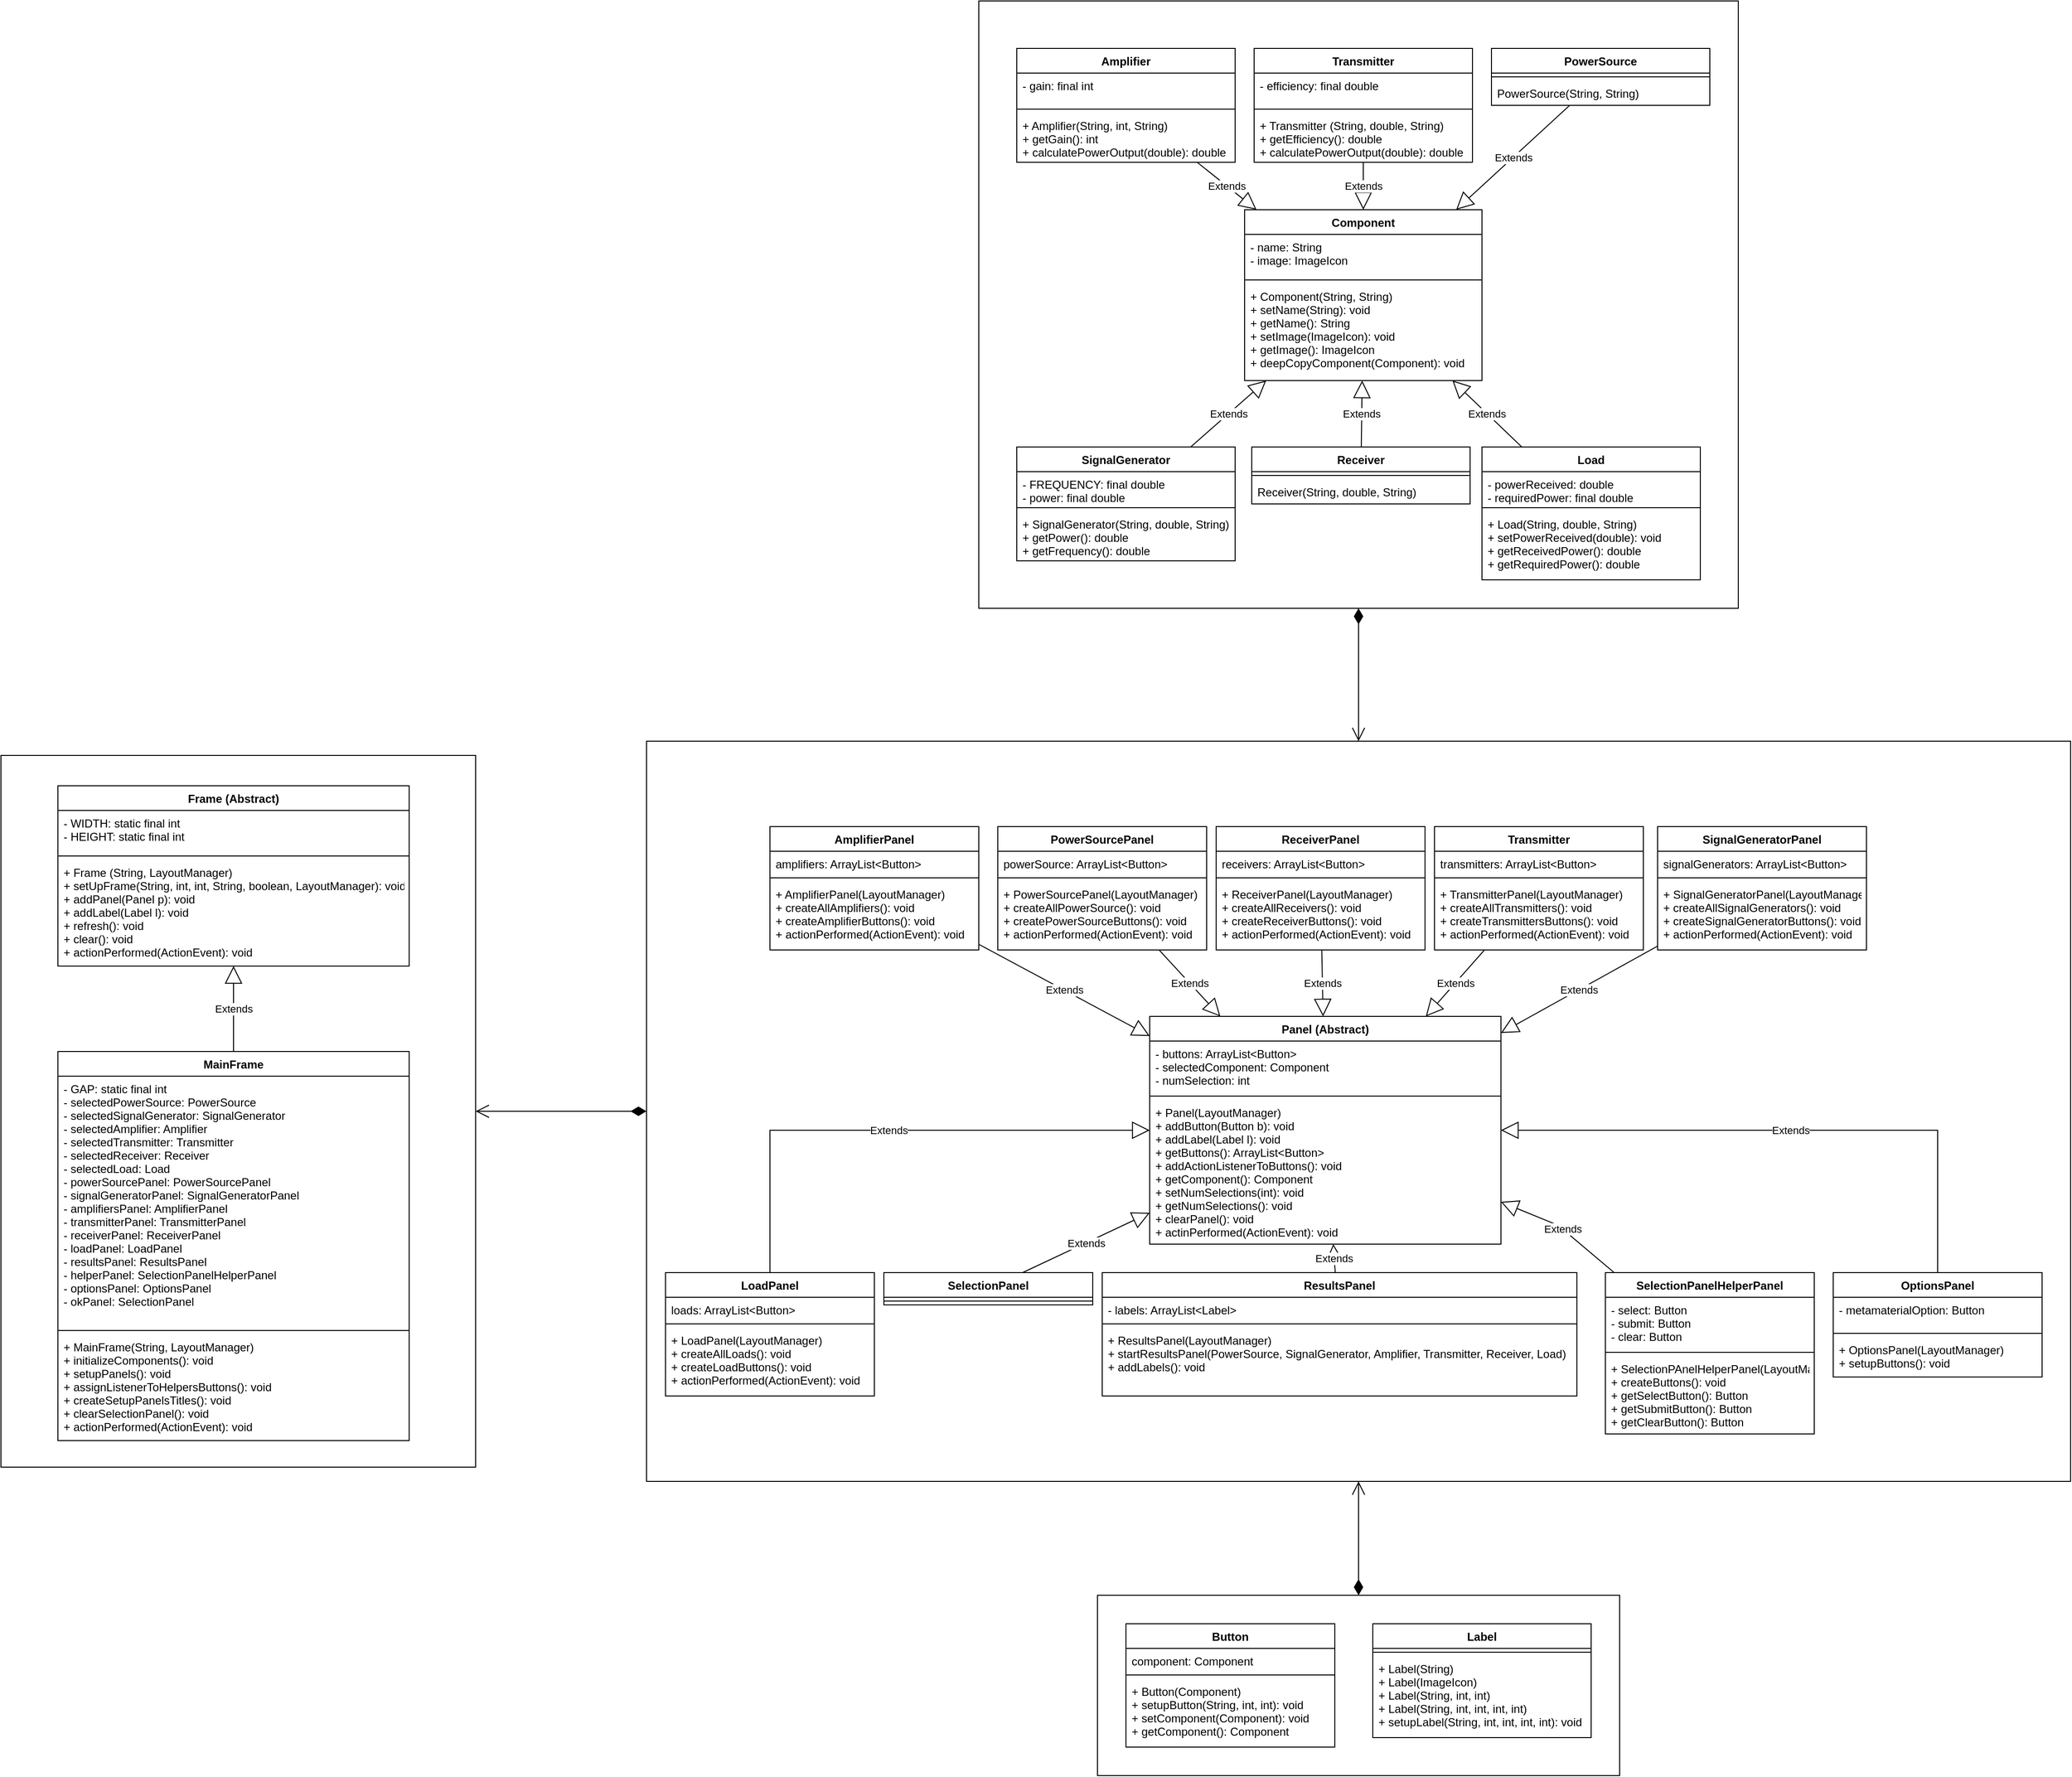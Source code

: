 <mxfile version="17.2.4" type="device"><diagram id="XABwZ1QaDxZwqBiKwSoD" name="Page-1"><mxGraphModel dx="1994" dy="2700" grid="1" gridSize="10" guides="1" tooltips="1" connect="1" arrows="1" fold="1" page="1" pageScale="1" pageWidth="850" pageHeight="1100" math="0" shadow="0"><root><mxCell id="0"/><mxCell id="1" parent="0"/><mxCell id="3j1WrIFD_WDv3f-rr2ol-21" value="" style="rounded=0;whiteSpace=wrap;html=1;" vertex="1" parent="1"><mxGeometry x="1660" y="600" width="1500" height="780" as="geometry"/></mxCell><mxCell id="3j1WrIFD_WDv3f-rr2ol-22" value="Panel (Abstract)" style="swimlane;fontStyle=1;align=center;verticalAlign=top;childLayout=stackLayout;horizontal=1;startSize=26;horizontalStack=0;resizeParent=1;resizeParentMax=0;resizeLast=0;collapsible=1;marginBottom=0;" vertex="1" parent="1"><mxGeometry x="2190" y="890" width="370" height="240" as="geometry"/></mxCell><mxCell id="3j1WrIFD_WDv3f-rr2ol-23" value="- buttons: ArrayList&lt;Button&gt;&#10;- selectedComponent: Component&#10;- numSelection: int" style="text;strokeColor=none;fillColor=none;align=left;verticalAlign=top;spacingLeft=4;spacingRight=4;overflow=hidden;rotatable=0;points=[[0,0.5],[1,0.5]];portConstraint=eastwest;" vertex="1" parent="3j1WrIFD_WDv3f-rr2ol-22"><mxGeometry y="26" width="370" height="54" as="geometry"/></mxCell><mxCell id="3j1WrIFD_WDv3f-rr2ol-24" value="" style="line;strokeWidth=1;fillColor=none;align=left;verticalAlign=middle;spacingTop=-1;spacingLeft=3;spacingRight=3;rotatable=0;labelPosition=right;points=[];portConstraint=eastwest;" vertex="1" parent="3j1WrIFD_WDv3f-rr2ol-22"><mxGeometry y="80" width="370" height="8" as="geometry"/></mxCell><mxCell id="3j1WrIFD_WDv3f-rr2ol-25" value="+ Panel(LayoutManager)&#10;+ addButton(Button b): void&#10;+ addLabel(Label l): void&#10;+ getButtons(): ArrayList&lt;Button&gt;&#10;+ addActionListenerToButtons(): void&#10;+ getComponent(): Component&#10;+ setNumSelections(int): void&#10;+ getNumSelections(): void&#10;+ clearPanel(): void&#10;+ actinPerformed(ActionEvent): void" style="text;strokeColor=none;fillColor=none;align=left;verticalAlign=top;spacingLeft=4;spacingRight=4;overflow=hidden;rotatable=0;points=[[0,0.5],[1,0.5]];portConstraint=eastwest;" vertex="1" parent="3j1WrIFD_WDv3f-rr2ol-22"><mxGeometry y="88" width="370" height="152" as="geometry"/></mxCell><mxCell id="3j1WrIFD_WDv3f-rr2ol-26" value="AmplifierPanel" style="swimlane;fontStyle=1;align=center;verticalAlign=top;childLayout=stackLayout;horizontal=1;startSize=26;horizontalStack=0;resizeParent=1;resizeParentMax=0;resizeLast=0;collapsible=1;marginBottom=0;" vertex="1" parent="1"><mxGeometry x="1790" y="690" width="220" height="130" as="geometry"/></mxCell><mxCell id="3j1WrIFD_WDv3f-rr2ol-27" value="amplifiers: ArrayList&lt;Button&gt;" style="text;strokeColor=none;fillColor=none;align=left;verticalAlign=top;spacingLeft=4;spacingRight=4;overflow=hidden;rotatable=0;points=[[0,0.5],[1,0.5]];portConstraint=eastwest;" vertex="1" parent="3j1WrIFD_WDv3f-rr2ol-26"><mxGeometry y="26" width="220" height="24" as="geometry"/></mxCell><mxCell id="3j1WrIFD_WDv3f-rr2ol-28" value="" style="line;strokeWidth=1;fillColor=none;align=left;verticalAlign=middle;spacingTop=-1;spacingLeft=3;spacingRight=3;rotatable=0;labelPosition=right;points=[];portConstraint=eastwest;" vertex="1" parent="3j1WrIFD_WDv3f-rr2ol-26"><mxGeometry y="50" width="220" height="8" as="geometry"/></mxCell><mxCell id="3j1WrIFD_WDv3f-rr2ol-29" value="+ AmplifierPanel(LayoutManager)&#10;+ createAllAmplifiers(): void&#10;+ createAmplifierButtons(): void&#10;+ actionPerformed(ActionEvent): void" style="text;strokeColor=none;fillColor=none;align=left;verticalAlign=top;spacingLeft=4;spacingRight=4;overflow=hidden;rotatable=0;points=[[0,0.5],[1,0.5]];portConstraint=eastwest;" vertex="1" parent="3j1WrIFD_WDv3f-rr2ol-26"><mxGeometry y="58" width="220" height="72" as="geometry"/></mxCell><mxCell id="3j1WrIFD_WDv3f-rr2ol-30" value="PowerSourcePanel" style="swimlane;fontStyle=1;align=center;verticalAlign=top;childLayout=stackLayout;horizontal=1;startSize=26;horizontalStack=0;resizeParent=1;resizeParentMax=0;resizeLast=0;collapsible=1;marginBottom=0;" vertex="1" parent="1"><mxGeometry x="2030" y="690" width="220" height="130" as="geometry"/></mxCell><mxCell id="3j1WrIFD_WDv3f-rr2ol-31" value="powerSource: ArrayList&lt;Button&gt;" style="text;strokeColor=none;fillColor=none;align=left;verticalAlign=top;spacingLeft=4;spacingRight=4;overflow=hidden;rotatable=0;points=[[0,0.5],[1,0.5]];portConstraint=eastwest;" vertex="1" parent="3j1WrIFD_WDv3f-rr2ol-30"><mxGeometry y="26" width="220" height="24" as="geometry"/></mxCell><mxCell id="3j1WrIFD_WDv3f-rr2ol-32" value="" style="line;strokeWidth=1;fillColor=none;align=left;verticalAlign=middle;spacingTop=-1;spacingLeft=3;spacingRight=3;rotatable=0;labelPosition=right;points=[];portConstraint=eastwest;" vertex="1" parent="3j1WrIFD_WDv3f-rr2ol-30"><mxGeometry y="50" width="220" height="8" as="geometry"/></mxCell><mxCell id="3j1WrIFD_WDv3f-rr2ol-33" value="+ PowerSourcePanel(LayoutManager)&#10;+ createAllPowerSource(): void&#10;+ createPowerSourceButtons(): void&#10;+ actionPerformed(ActionEvent): void" style="text;strokeColor=none;fillColor=none;align=left;verticalAlign=top;spacingLeft=4;spacingRight=4;overflow=hidden;rotatable=0;points=[[0,0.5],[1,0.5]];portConstraint=eastwest;" vertex="1" parent="3j1WrIFD_WDv3f-rr2ol-30"><mxGeometry y="58" width="220" height="72" as="geometry"/></mxCell><mxCell id="3j1WrIFD_WDv3f-rr2ol-34" value="ReceiverPanel" style="swimlane;fontStyle=1;align=center;verticalAlign=top;childLayout=stackLayout;horizontal=1;startSize=26;horizontalStack=0;resizeParent=1;resizeParentMax=0;resizeLast=0;collapsible=1;marginBottom=0;" vertex="1" parent="1"><mxGeometry x="2260" y="690" width="220" height="130" as="geometry"/></mxCell><mxCell id="3j1WrIFD_WDv3f-rr2ol-35" value="receivers: ArrayList&lt;Button&gt;" style="text;strokeColor=none;fillColor=none;align=left;verticalAlign=top;spacingLeft=4;spacingRight=4;overflow=hidden;rotatable=0;points=[[0,0.5],[1,0.5]];portConstraint=eastwest;" vertex="1" parent="3j1WrIFD_WDv3f-rr2ol-34"><mxGeometry y="26" width="220" height="24" as="geometry"/></mxCell><mxCell id="3j1WrIFD_WDv3f-rr2ol-36" value="" style="line;strokeWidth=1;fillColor=none;align=left;verticalAlign=middle;spacingTop=-1;spacingLeft=3;spacingRight=3;rotatable=0;labelPosition=right;points=[];portConstraint=eastwest;" vertex="1" parent="3j1WrIFD_WDv3f-rr2ol-34"><mxGeometry y="50" width="220" height="8" as="geometry"/></mxCell><mxCell id="3j1WrIFD_WDv3f-rr2ol-37" value="+ ReceiverPanel(LayoutManager)&#10;+ createAllReceivers(): void&#10;+ createReceiverButtons(): void&#10;+ actionPerformed(ActionEvent): void" style="text;strokeColor=none;fillColor=none;align=left;verticalAlign=top;spacingLeft=4;spacingRight=4;overflow=hidden;rotatable=0;points=[[0,0.5],[1,0.5]];portConstraint=eastwest;" vertex="1" parent="3j1WrIFD_WDv3f-rr2ol-34"><mxGeometry y="58" width="220" height="72" as="geometry"/></mxCell><mxCell id="3j1WrIFD_WDv3f-rr2ol-38" value="Transmitter" style="swimlane;fontStyle=1;align=center;verticalAlign=top;childLayout=stackLayout;horizontal=1;startSize=26;horizontalStack=0;resizeParent=1;resizeParentMax=0;resizeLast=0;collapsible=1;marginBottom=0;" vertex="1" parent="1"><mxGeometry x="2490" y="690" width="220" height="130" as="geometry"/></mxCell><mxCell id="3j1WrIFD_WDv3f-rr2ol-39" value="transmitters: ArrayList&lt;Button&gt;" style="text;strokeColor=none;fillColor=none;align=left;verticalAlign=top;spacingLeft=4;spacingRight=4;overflow=hidden;rotatable=0;points=[[0,0.5],[1,0.5]];portConstraint=eastwest;" vertex="1" parent="3j1WrIFD_WDv3f-rr2ol-38"><mxGeometry y="26" width="220" height="24" as="geometry"/></mxCell><mxCell id="3j1WrIFD_WDv3f-rr2ol-40" value="" style="line;strokeWidth=1;fillColor=none;align=left;verticalAlign=middle;spacingTop=-1;spacingLeft=3;spacingRight=3;rotatable=0;labelPosition=right;points=[];portConstraint=eastwest;" vertex="1" parent="3j1WrIFD_WDv3f-rr2ol-38"><mxGeometry y="50" width="220" height="8" as="geometry"/></mxCell><mxCell id="3j1WrIFD_WDv3f-rr2ol-41" value="+ TransmitterPanel(LayoutManager)&#10;+ createAllTransmitters(): void&#10;+ createTransmittersButtons(): void&#10;+ actionPerformed(ActionEvent): void" style="text;strokeColor=none;fillColor=none;align=left;verticalAlign=top;spacingLeft=4;spacingRight=4;overflow=hidden;rotatable=0;points=[[0,0.5],[1,0.5]];portConstraint=eastwest;" vertex="1" parent="3j1WrIFD_WDv3f-rr2ol-38"><mxGeometry y="58" width="220" height="72" as="geometry"/></mxCell><mxCell id="3j1WrIFD_WDv3f-rr2ol-42" value="SignalGeneratorPanel" style="swimlane;fontStyle=1;align=center;verticalAlign=top;childLayout=stackLayout;horizontal=1;startSize=26;horizontalStack=0;resizeParent=1;resizeParentMax=0;resizeLast=0;collapsible=1;marginBottom=0;" vertex="1" parent="1"><mxGeometry x="2725" y="690" width="220" height="130" as="geometry"/></mxCell><mxCell id="3j1WrIFD_WDv3f-rr2ol-43" value="signalGenerators: ArrayList&lt;Button&gt;" style="text;strokeColor=none;fillColor=none;align=left;verticalAlign=top;spacingLeft=4;spacingRight=4;overflow=hidden;rotatable=0;points=[[0,0.5],[1,0.5]];portConstraint=eastwest;" vertex="1" parent="3j1WrIFD_WDv3f-rr2ol-42"><mxGeometry y="26" width="220" height="24" as="geometry"/></mxCell><mxCell id="3j1WrIFD_WDv3f-rr2ol-44" value="" style="line;strokeWidth=1;fillColor=none;align=left;verticalAlign=middle;spacingTop=-1;spacingLeft=3;spacingRight=3;rotatable=0;labelPosition=right;points=[];portConstraint=eastwest;" vertex="1" parent="3j1WrIFD_WDv3f-rr2ol-42"><mxGeometry y="50" width="220" height="8" as="geometry"/></mxCell><mxCell id="3j1WrIFD_WDv3f-rr2ol-45" value="+ SignalGeneratorPanel(LayoutManager)&#10;+ createAllSignalGenerators(): void&#10;+ createSignalGeneratorButtons(): void&#10;+ actionPerformed(ActionEvent): void" style="text;strokeColor=none;fillColor=none;align=left;verticalAlign=top;spacingLeft=4;spacingRight=4;overflow=hidden;rotatable=0;points=[[0,0.5],[1,0.5]];portConstraint=eastwest;" vertex="1" parent="3j1WrIFD_WDv3f-rr2ol-42"><mxGeometry y="58" width="220" height="72" as="geometry"/></mxCell><mxCell id="3j1WrIFD_WDv3f-rr2ol-46" value="LoadPanel" style="swimlane;fontStyle=1;align=center;verticalAlign=top;childLayout=stackLayout;horizontal=1;startSize=26;horizontalStack=0;resizeParent=1;resizeParentMax=0;resizeLast=0;collapsible=1;marginBottom=0;" vertex="1" parent="1"><mxGeometry x="1680" y="1160" width="220" height="130" as="geometry"/></mxCell><mxCell id="3j1WrIFD_WDv3f-rr2ol-47" value="loads: ArrayList&lt;Button&gt;" style="text;strokeColor=none;fillColor=none;align=left;verticalAlign=top;spacingLeft=4;spacingRight=4;overflow=hidden;rotatable=0;points=[[0,0.5],[1,0.5]];portConstraint=eastwest;" vertex="1" parent="3j1WrIFD_WDv3f-rr2ol-46"><mxGeometry y="26" width="220" height="24" as="geometry"/></mxCell><mxCell id="3j1WrIFD_WDv3f-rr2ol-48" value="" style="line;strokeWidth=1;fillColor=none;align=left;verticalAlign=middle;spacingTop=-1;spacingLeft=3;spacingRight=3;rotatable=0;labelPosition=right;points=[];portConstraint=eastwest;" vertex="1" parent="3j1WrIFD_WDv3f-rr2ol-46"><mxGeometry y="50" width="220" height="8" as="geometry"/></mxCell><mxCell id="3j1WrIFD_WDv3f-rr2ol-49" value="+ LoadPanel(LayoutManager)&#10;+ createAllLoads(): void&#10;+ createLoadButtons(): void&#10;+ actionPerformed(ActionEvent): void" style="text;strokeColor=none;fillColor=none;align=left;verticalAlign=top;spacingLeft=4;spacingRight=4;overflow=hidden;rotatable=0;points=[[0,0.5],[1,0.5]];portConstraint=eastwest;" vertex="1" parent="3j1WrIFD_WDv3f-rr2ol-46"><mxGeometry y="58" width="220" height="72" as="geometry"/></mxCell><mxCell id="3j1WrIFD_WDv3f-rr2ol-50" value="SelectionPanel" style="swimlane;fontStyle=1;align=center;verticalAlign=top;childLayout=stackLayout;horizontal=1;startSize=26;horizontalStack=0;resizeParent=1;resizeParentMax=0;resizeLast=0;collapsible=1;marginBottom=0;" vertex="1" parent="1"><mxGeometry x="1910" y="1160" width="220" height="34" as="geometry"/></mxCell><mxCell id="3j1WrIFD_WDv3f-rr2ol-51" value="" style="line;strokeWidth=1;fillColor=none;align=left;verticalAlign=middle;spacingTop=-1;spacingLeft=3;spacingRight=3;rotatable=0;labelPosition=right;points=[];portConstraint=eastwest;" vertex="1" parent="3j1WrIFD_WDv3f-rr2ol-50"><mxGeometry y="26" width="220" height="8" as="geometry"/></mxCell><mxCell id="3j1WrIFD_WDv3f-rr2ol-52" value="ResultsPanel" style="swimlane;fontStyle=1;align=center;verticalAlign=top;childLayout=stackLayout;horizontal=1;startSize=26;horizontalStack=0;resizeParent=1;resizeParentMax=0;resizeLast=0;collapsible=1;marginBottom=0;" vertex="1" parent="1"><mxGeometry x="2140" y="1160" width="500" height="130" as="geometry"/></mxCell><mxCell id="3j1WrIFD_WDv3f-rr2ol-53" value="- labels: ArrayList&lt;Label&gt;" style="text;strokeColor=none;fillColor=none;align=left;verticalAlign=top;spacingLeft=4;spacingRight=4;overflow=hidden;rotatable=0;points=[[0,0.5],[1,0.5]];portConstraint=eastwest;" vertex="1" parent="3j1WrIFD_WDv3f-rr2ol-52"><mxGeometry y="26" width="500" height="24" as="geometry"/></mxCell><mxCell id="3j1WrIFD_WDv3f-rr2ol-54" value="" style="line;strokeWidth=1;fillColor=none;align=left;verticalAlign=middle;spacingTop=-1;spacingLeft=3;spacingRight=3;rotatable=0;labelPosition=right;points=[];portConstraint=eastwest;" vertex="1" parent="3j1WrIFD_WDv3f-rr2ol-52"><mxGeometry y="50" width="500" height="8" as="geometry"/></mxCell><mxCell id="3j1WrIFD_WDv3f-rr2ol-55" value="+ ResultsPanel(LayoutManager)&#10;+ startResultsPanel(PowerSource, SignalGenerator, Amplifier, Transmitter, Receiver, Load)&#10;+ addLabels(): void" style="text;strokeColor=none;fillColor=none;align=left;verticalAlign=top;spacingLeft=4;spacingRight=4;overflow=hidden;rotatable=0;points=[[0,0.5],[1,0.5]];portConstraint=eastwest;" vertex="1" parent="3j1WrIFD_WDv3f-rr2ol-52"><mxGeometry y="58" width="500" height="72" as="geometry"/></mxCell><mxCell id="3j1WrIFD_WDv3f-rr2ol-56" value="SelectionPanelHelperPanel" style="swimlane;fontStyle=1;align=center;verticalAlign=top;childLayout=stackLayout;horizontal=1;startSize=26;horizontalStack=0;resizeParent=1;resizeParentMax=0;resizeLast=0;collapsible=1;marginBottom=0;" vertex="1" parent="1"><mxGeometry x="2670" y="1160" width="220" height="170" as="geometry"/></mxCell><mxCell id="3j1WrIFD_WDv3f-rr2ol-57" value="- select: Button&#10;- submit: Button&#10;- clear: Button" style="text;strokeColor=none;fillColor=none;align=left;verticalAlign=top;spacingLeft=4;spacingRight=4;overflow=hidden;rotatable=0;points=[[0,0.5],[1,0.5]];portConstraint=eastwest;" vertex="1" parent="3j1WrIFD_WDv3f-rr2ol-56"><mxGeometry y="26" width="220" height="54" as="geometry"/></mxCell><mxCell id="3j1WrIFD_WDv3f-rr2ol-58" value="" style="line;strokeWidth=1;fillColor=none;align=left;verticalAlign=middle;spacingTop=-1;spacingLeft=3;spacingRight=3;rotatable=0;labelPosition=right;points=[];portConstraint=eastwest;" vertex="1" parent="3j1WrIFD_WDv3f-rr2ol-56"><mxGeometry y="80" width="220" height="8" as="geometry"/></mxCell><mxCell id="3j1WrIFD_WDv3f-rr2ol-59" value="+ SelectionPAnelHelperPanel(LayoutManager)&#10;+ createButtons(): void&#10;+ getSelectButton(): Button&#10;+ getSubmitButton(): Button&#10;+ getClearButton(): Button" style="text;strokeColor=none;fillColor=none;align=left;verticalAlign=top;spacingLeft=4;spacingRight=4;overflow=hidden;rotatable=0;points=[[0,0.5],[1,0.5]];portConstraint=eastwest;" vertex="1" parent="3j1WrIFD_WDv3f-rr2ol-56"><mxGeometry y="88" width="220" height="82" as="geometry"/></mxCell><mxCell id="3j1WrIFD_WDv3f-rr2ol-60" value="OptionsPanel" style="swimlane;fontStyle=1;align=center;verticalAlign=top;childLayout=stackLayout;horizontal=1;startSize=26;horizontalStack=0;resizeParent=1;resizeParentMax=0;resizeLast=0;collapsible=1;marginBottom=0;" vertex="1" parent="1"><mxGeometry x="2910" y="1160" width="220" height="110" as="geometry"/></mxCell><mxCell id="3j1WrIFD_WDv3f-rr2ol-61" value="- metamaterialOption: Button" style="text;strokeColor=none;fillColor=none;align=left;verticalAlign=top;spacingLeft=4;spacingRight=4;overflow=hidden;rotatable=0;points=[[0,0.5],[1,0.5]];portConstraint=eastwest;" vertex="1" parent="3j1WrIFD_WDv3f-rr2ol-60"><mxGeometry y="26" width="220" height="34" as="geometry"/></mxCell><mxCell id="3j1WrIFD_WDv3f-rr2ol-62" value="" style="line;strokeWidth=1;fillColor=none;align=left;verticalAlign=middle;spacingTop=-1;spacingLeft=3;spacingRight=3;rotatable=0;labelPosition=right;points=[];portConstraint=eastwest;" vertex="1" parent="3j1WrIFD_WDv3f-rr2ol-60"><mxGeometry y="60" width="220" height="8" as="geometry"/></mxCell><mxCell id="3j1WrIFD_WDv3f-rr2ol-63" value="+ OptionsPanel(LayoutManager)&#10;+ setupButtons(): void" style="text;strokeColor=none;fillColor=none;align=left;verticalAlign=top;spacingLeft=4;spacingRight=4;overflow=hidden;rotatable=0;points=[[0,0.5],[1,0.5]];portConstraint=eastwest;" vertex="1" parent="3j1WrIFD_WDv3f-rr2ol-60"><mxGeometry y="68" width="220" height="42" as="geometry"/></mxCell><mxCell id="3j1WrIFD_WDv3f-rr2ol-64" value="Extends" style="endArrow=block;endSize=16;endFill=0;html=1;rounded=0;" edge="1" parent="1" source="3j1WrIFD_WDv3f-rr2ol-42" target="3j1WrIFD_WDv3f-rr2ol-22"><mxGeometry width="160" relative="1" as="geometry"><mxPoint x="1609.997" y="1080" as="sourcePoint"/><mxPoint x="1690" y="1080" as="targetPoint"/></mxGeometry></mxCell><mxCell id="3j1WrIFD_WDv3f-rr2ol-65" value="Extends" style="endArrow=block;endSize=16;endFill=0;html=1;rounded=0;" edge="1" parent="1" source="3j1WrIFD_WDv3f-rr2ol-60" target="3j1WrIFD_WDv3f-rr2ol-22"><mxGeometry width="160" relative="1" as="geometry"><mxPoint x="1619.997" y="1090" as="sourcePoint"/><mxPoint x="1700" y="1090" as="targetPoint"/><Array as="points"><mxPoint x="3020" y="1010"/></Array></mxGeometry></mxCell><mxCell id="3j1WrIFD_WDv3f-rr2ol-66" value="Extends" style="endArrow=block;endSize=16;endFill=0;html=1;rounded=0;" edge="1" parent="1" source="3j1WrIFD_WDv3f-rr2ol-56" target="3j1WrIFD_WDv3f-rr2ol-22"><mxGeometry width="160" relative="1" as="geometry"><mxPoint x="1629.997" y="1100" as="sourcePoint"/><mxPoint x="1710" y="1100" as="targetPoint"/><Array as="points"><mxPoint x="2620" y="1110"/></Array></mxGeometry></mxCell><mxCell id="3j1WrIFD_WDv3f-rr2ol-67" value="Extends" style="endArrow=block;endSize=16;endFill=0;html=1;rounded=0;" edge="1" parent="1" source="3j1WrIFD_WDv3f-rr2ol-52" target="3j1WrIFD_WDv3f-rr2ol-22"><mxGeometry width="160" relative="1" as="geometry"><mxPoint x="1639.997" y="1110" as="sourcePoint"/><mxPoint x="1720" y="1110" as="targetPoint"/></mxGeometry></mxCell><mxCell id="3j1WrIFD_WDv3f-rr2ol-68" value="Extends" style="endArrow=block;endSize=16;endFill=0;html=1;rounded=0;" edge="1" parent="1" source="3j1WrIFD_WDv3f-rr2ol-50" target="3j1WrIFD_WDv3f-rr2ol-22"><mxGeometry width="160" relative="1" as="geometry"><mxPoint x="1649.997" y="1120" as="sourcePoint"/><mxPoint x="1730" y="1120" as="targetPoint"/></mxGeometry></mxCell><mxCell id="3j1WrIFD_WDv3f-rr2ol-69" value="Extends" style="endArrow=block;endSize=16;endFill=0;html=1;rounded=0;" edge="1" parent="1" source="3j1WrIFD_WDv3f-rr2ol-46" target="3j1WrIFD_WDv3f-rr2ol-22"><mxGeometry width="160" relative="1" as="geometry"><mxPoint x="1659.997" y="1130" as="sourcePoint"/><mxPoint x="1740" y="1130" as="targetPoint"/><Array as="points"><mxPoint x="1790" y="1010"/></Array></mxGeometry></mxCell><mxCell id="3j1WrIFD_WDv3f-rr2ol-70" value="Extends" style="endArrow=block;endSize=16;endFill=0;html=1;rounded=0;" edge="1" parent="1" source="3j1WrIFD_WDv3f-rr2ol-38" target="3j1WrIFD_WDv3f-rr2ol-22"><mxGeometry width="160" relative="1" as="geometry"><mxPoint x="1619.997" y="1090" as="sourcePoint"/><mxPoint x="1700" y="1090" as="targetPoint"/></mxGeometry></mxCell><mxCell id="3j1WrIFD_WDv3f-rr2ol-71" value="Extends" style="endArrow=block;endSize=16;endFill=0;html=1;rounded=0;" edge="1" parent="1" source="3j1WrIFD_WDv3f-rr2ol-34" target="3j1WrIFD_WDv3f-rr2ol-22"><mxGeometry width="160" relative="1" as="geometry"><mxPoint x="1629.997" y="1100" as="sourcePoint"/><mxPoint x="1710" y="1100" as="targetPoint"/></mxGeometry></mxCell><mxCell id="3j1WrIFD_WDv3f-rr2ol-72" value="Extends" style="endArrow=block;endSize=16;endFill=0;html=1;rounded=0;" edge="1" parent="1" source="3j1WrIFD_WDv3f-rr2ol-30" target="3j1WrIFD_WDv3f-rr2ol-22"><mxGeometry width="160" relative="1" as="geometry"><mxPoint x="1639.997" y="1110" as="sourcePoint"/><mxPoint x="1720" y="1110" as="targetPoint"/></mxGeometry></mxCell><mxCell id="3j1WrIFD_WDv3f-rr2ol-73" value="Extends" style="endArrow=block;endSize=16;endFill=0;html=1;rounded=0;" edge="1" parent="1" source="3j1WrIFD_WDv3f-rr2ol-26" target="3j1WrIFD_WDv3f-rr2ol-22"><mxGeometry width="160" relative="1" as="geometry"><mxPoint x="1649.997" y="1120" as="sourcePoint"/><mxPoint x="1730" y="1120" as="targetPoint"/></mxGeometry></mxCell><mxCell id="3j1WrIFD_WDv3f-rr2ol-74" value="" style="rounded=0;whiteSpace=wrap;html=1;" vertex="1" parent="1"><mxGeometry x="980" y="615" width="500" height="750" as="geometry"/></mxCell><mxCell id="3j1WrIFD_WDv3f-rr2ol-75" value="Frame (Abstract)" style="swimlane;fontStyle=1;align=center;verticalAlign=top;childLayout=stackLayout;horizontal=1;startSize=26;horizontalStack=0;resizeParent=1;resizeParentMax=0;resizeLast=0;collapsible=1;marginBottom=0;" vertex="1" parent="1"><mxGeometry x="1040" y="647" width="370" height="190" as="geometry"/></mxCell><mxCell id="3j1WrIFD_WDv3f-rr2ol-76" value="- WIDTH: static final int&#10;- HEIGHT: static final int" style="text;strokeColor=none;fillColor=none;align=left;verticalAlign=top;spacingLeft=4;spacingRight=4;overflow=hidden;rotatable=0;points=[[0,0.5],[1,0.5]];portConstraint=eastwest;" vertex="1" parent="3j1WrIFD_WDv3f-rr2ol-75"><mxGeometry y="26" width="370" height="44" as="geometry"/></mxCell><mxCell id="3j1WrIFD_WDv3f-rr2ol-77" value="" style="line;strokeWidth=1;fillColor=none;align=left;verticalAlign=middle;spacingTop=-1;spacingLeft=3;spacingRight=3;rotatable=0;labelPosition=right;points=[];portConstraint=eastwest;" vertex="1" parent="3j1WrIFD_WDv3f-rr2ol-75"><mxGeometry y="70" width="370" height="8" as="geometry"/></mxCell><mxCell id="3j1WrIFD_WDv3f-rr2ol-78" value="+ Frame (String, LayoutManager)&#10;+ setUpFrame(String, int, int, String, boolean, LayoutManager): void &#10;+ addPanel(Panel p): void&#10;+ addLabel(Label l): void&#10;+ refresh(): void&#10;+ clear(): void&#10;+ actionPerformed(ActionEvent): void" style="text;strokeColor=none;fillColor=none;align=left;verticalAlign=top;spacingLeft=4;spacingRight=4;overflow=hidden;rotatable=0;points=[[0,0.5],[1,0.5]];portConstraint=eastwest;" vertex="1" parent="3j1WrIFD_WDv3f-rr2ol-75"><mxGeometry y="78" width="370" height="112" as="geometry"/></mxCell><mxCell id="3j1WrIFD_WDv3f-rr2ol-79" value="MainFrame" style="swimlane;fontStyle=1;align=center;verticalAlign=top;childLayout=stackLayout;horizontal=1;startSize=26;horizontalStack=0;resizeParent=1;resizeParentMax=0;resizeLast=0;collapsible=1;marginBottom=0;" vertex="1" parent="1"><mxGeometry x="1040" y="927" width="370" height="410" as="geometry"/></mxCell><mxCell id="3j1WrIFD_WDv3f-rr2ol-80" value="- GAP: static final int&#10;- selectedPowerSource: PowerSource&#10;- selectedSignalGenerator: SignalGenerator&#10;- selectedAmplifier: Amplifier&#10;- selectedTransmitter: Transmitter&#10;- selectedReceiver: Receiver&#10;- selectedLoad: Load&#10;- powerSourcePanel: PowerSourcePanel&#10;- signalGeneratorPanel: SignalGeneratorPanel&#10;- amplifiersPanel: AmplifierPanel&#10;- transmitterPanel: TransmitterPanel&#10;- receiverPanel: ReceiverPanel&#10;- loadPanel: LoadPanel&#10;- resultsPanel: ResultsPanel&#10;- helperPanel: SelectionPanelHelperPanel&#10;- optionsPanel: OptionsPanel&#10;- okPanel: SelectionPanel" style="text;strokeColor=none;fillColor=none;align=left;verticalAlign=top;spacingLeft=4;spacingRight=4;overflow=hidden;rotatable=0;points=[[0,0.5],[1,0.5]];portConstraint=eastwest;" vertex="1" parent="3j1WrIFD_WDv3f-rr2ol-79"><mxGeometry y="26" width="370" height="264" as="geometry"/></mxCell><mxCell id="3j1WrIFD_WDv3f-rr2ol-81" value="" style="line;strokeWidth=1;fillColor=none;align=left;verticalAlign=middle;spacingTop=-1;spacingLeft=3;spacingRight=3;rotatable=0;labelPosition=right;points=[];portConstraint=eastwest;" vertex="1" parent="3j1WrIFD_WDv3f-rr2ol-79"><mxGeometry y="290" width="370" height="8" as="geometry"/></mxCell><mxCell id="3j1WrIFD_WDv3f-rr2ol-82" value="+ MainFrame(String, LayoutManager)&#10;+ initializeComponents(): void&#10;+ setupPanels(): void&#10;+ assignListenerToHelpersButtons(): void&#10;+ createSetupPanelsTitles(): void&#10;+ clearSelectionPanel(): void&#10;+ actionPerformed(ActionEvent): void" style="text;strokeColor=none;fillColor=none;align=left;verticalAlign=top;spacingLeft=4;spacingRight=4;overflow=hidden;rotatable=0;points=[[0,0.5],[1,0.5]];portConstraint=eastwest;" vertex="1" parent="3j1WrIFD_WDv3f-rr2ol-79"><mxGeometry y="298" width="370" height="112" as="geometry"/></mxCell><mxCell id="3j1WrIFD_WDv3f-rr2ol-83" value="Extends" style="endArrow=block;endSize=16;endFill=0;html=1;rounded=0;" edge="1" parent="1" source="3j1WrIFD_WDv3f-rr2ol-79" target="3j1WrIFD_WDv3f-rr2ol-75"><mxGeometry width="160" relative="1" as="geometry"><mxPoint x="1409.997" y="741.5" as="sourcePoint"/><mxPoint x="1490" y="741.5" as="targetPoint"/></mxGeometry></mxCell><mxCell id="3j1WrIFD_WDv3f-rr2ol-84" value="" style="rounded=0;whiteSpace=wrap;html=1;" vertex="1" parent="1"><mxGeometry x="2010" y="-180" width="800" height="640" as="geometry"/></mxCell><mxCell id="3j1WrIFD_WDv3f-rr2ol-86" value="Component" style="swimlane;fontStyle=1;align=center;verticalAlign=top;childLayout=stackLayout;horizontal=1;startSize=26;horizontalStack=0;resizeParent=1;resizeParentMax=0;resizeLast=0;collapsible=1;marginBottom=0;" vertex="1" parent="1"><mxGeometry x="2290" y="40" width="250" height="180" as="geometry"/></mxCell><mxCell id="3j1WrIFD_WDv3f-rr2ol-87" value="- name: String&#10;- image: ImageIcon" style="text;strokeColor=none;fillColor=none;align=left;verticalAlign=top;spacingLeft=4;spacingRight=4;overflow=hidden;rotatable=0;points=[[0,0.5],[1,0.5]];portConstraint=eastwest;" vertex="1" parent="3j1WrIFD_WDv3f-rr2ol-86"><mxGeometry y="26" width="250" height="44" as="geometry"/></mxCell><mxCell id="3j1WrIFD_WDv3f-rr2ol-88" value="" style="line;strokeWidth=1;fillColor=none;align=left;verticalAlign=middle;spacingTop=-1;spacingLeft=3;spacingRight=3;rotatable=0;labelPosition=right;points=[];portConstraint=eastwest;" vertex="1" parent="3j1WrIFD_WDv3f-rr2ol-86"><mxGeometry y="70" width="250" height="8" as="geometry"/></mxCell><mxCell id="3j1WrIFD_WDv3f-rr2ol-89" value="+ Component(String, String)&#10;+ setName(String): void&#10;+ getName(): String&#10;+ setImage(ImageIcon): void&#10;+ getImage(): ImageIcon&#10;+ deepCopyComponent(Component): void" style="text;strokeColor=none;fillColor=none;align=left;verticalAlign=top;spacingLeft=4;spacingRight=4;overflow=hidden;rotatable=0;points=[[0,0.5],[1,0.5]];portConstraint=eastwest;" vertex="1" parent="3j1WrIFD_WDv3f-rr2ol-86"><mxGeometry y="78" width="250" height="102" as="geometry"/></mxCell><mxCell id="3j1WrIFD_WDv3f-rr2ol-90" value="Amplifier" style="swimlane;fontStyle=1;align=center;verticalAlign=top;childLayout=stackLayout;horizontal=1;startSize=26;horizontalStack=0;resizeParent=1;resizeParentMax=0;resizeLast=0;collapsible=1;marginBottom=0;" vertex="1" parent="1"><mxGeometry x="2050" y="-130" width="230" height="120" as="geometry"/></mxCell><mxCell id="3j1WrIFD_WDv3f-rr2ol-91" value="- gain: final int" style="text;strokeColor=none;fillColor=none;align=left;verticalAlign=top;spacingLeft=4;spacingRight=4;overflow=hidden;rotatable=0;points=[[0,0.5],[1,0.5]];portConstraint=eastwest;" vertex="1" parent="3j1WrIFD_WDv3f-rr2ol-90"><mxGeometry y="26" width="230" height="34" as="geometry"/></mxCell><mxCell id="3j1WrIFD_WDv3f-rr2ol-92" value="" style="line;strokeWidth=1;fillColor=none;align=left;verticalAlign=middle;spacingTop=-1;spacingLeft=3;spacingRight=3;rotatable=0;labelPosition=right;points=[];portConstraint=eastwest;" vertex="1" parent="3j1WrIFD_WDv3f-rr2ol-90"><mxGeometry y="60" width="230" height="8" as="geometry"/></mxCell><mxCell id="3j1WrIFD_WDv3f-rr2ol-93" value="+ Amplifier(String, int, String)&#10;+ getGain(): int&#10;+ calculatePowerOutput(double): double" style="text;strokeColor=none;fillColor=none;align=left;verticalAlign=top;spacingLeft=4;spacingRight=4;overflow=hidden;rotatable=0;points=[[0,0.5],[1,0.5]];portConstraint=eastwest;" vertex="1" parent="3j1WrIFD_WDv3f-rr2ol-90"><mxGeometry y="68" width="230" height="52" as="geometry"/></mxCell><mxCell id="3j1WrIFD_WDv3f-rr2ol-94" value="Transmitter" style="swimlane;fontStyle=1;align=center;verticalAlign=top;childLayout=stackLayout;horizontal=1;startSize=26;horizontalStack=0;resizeParent=1;resizeParentMax=0;resizeLast=0;collapsible=1;marginBottom=0;" vertex="1" parent="1"><mxGeometry x="2300" y="-130" width="230" height="120" as="geometry"/></mxCell><mxCell id="3j1WrIFD_WDv3f-rr2ol-95" value="- efficiency: final double" style="text;strokeColor=none;fillColor=none;align=left;verticalAlign=top;spacingLeft=4;spacingRight=4;overflow=hidden;rotatable=0;points=[[0,0.5],[1,0.5]];portConstraint=eastwest;" vertex="1" parent="3j1WrIFD_WDv3f-rr2ol-94"><mxGeometry y="26" width="230" height="34" as="geometry"/></mxCell><mxCell id="3j1WrIFD_WDv3f-rr2ol-96" value="" style="line;strokeWidth=1;fillColor=none;align=left;verticalAlign=middle;spacingTop=-1;spacingLeft=3;spacingRight=3;rotatable=0;labelPosition=right;points=[];portConstraint=eastwest;" vertex="1" parent="3j1WrIFD_WDv3f-rr2ol-94"><mxGeometry y="60" width="230" height="8" as="geometry"/></mxCell><mxCell id="3j1WrIFD_WDv3f-rr2ol-97" value="+ Transmitter (String, double, String)&#10;+ getEfficiency(): double&#10;+ calculatePowerOutput(double): double" style="text;strokeColor=none;fillColor=none;align=left;verticalAlign=top;spacingLeft=4;spacingRight=4;overflow=hidden;rotatable=0;points=[[0,0.5],[1,0.5]];portConstraint=eastwest;" vertex="1" parent="3j1WrIFD_WDv3f-rr2ol-94"><mxGeometry y="68" width="230" height="52" as="geometry"/></mxCell><mxCell id="3j1WrIFD_WDv3f-rr2ol-98" value="PowerSource" style="swimlane;fontStyle=1;align=center;verticalAlign=top;childLayout=stackLayout;horizontal=1;startSize=26;horizontalStack=0;resizeParent=1;resizeParentMax=0;resizeLast=0;collapsible=1;marginBottom=0;" vertex="1" parent="1"><mxGeometry x="2550" y="-130" width="230" height="60" as="geometry"/></mxCell><mxCell id="3j1WrIFD_WDv3f-rr2ol-99" value="" style="line;strokeWidth=1;fillColor=none;align=left;verticalAlign=middle;spacingTop=-1;spacingLeft=3;spacingRight=3;rotatable=0;labelPosition=right;points=[];portConstraint=eastwest;" vertex="1" parent="3j1WrIFD_WDv3f-rr2ol-98"><mxGeometry y="26" width="230" height="8" as="geometry"/></mxCell><mxCell id="3j1WrIFD_WDv3f-rr2ol-100" value="PowerSource(String, String)" style="text;strokeColor=none;fillColor=none;align=left;verticalAlign=top;spacingLeft=4;spacingRight=4;overflow=hidden;rotatable=0;points=[[0,0.5],[1,0.5]];portConstraint=eastwest;" vertex="1" parent="3j1WrIFD_WDv3f-rr2ol-98"><mxGeometry y="34" width="230" height="26" as="geometry"/></mxCell><mxCell id="3j1WrIFD_WDv3f-rr2ol-101" value="SignalGenerator" style="swimlane;fontStyle=1;align=center;verticalAlign=top;childLayout=stackLayout;horizontal=1;startSize=26;horizontalStack=0;resizeParent=1;resizeParentMax=0;resizeLast=0;collapsible=1;marginBottom=0;" vertex="1" parent="1"><mxGeometry x="2050" y="290" width="230" height="120" as="geometry"/></mxCell><mxCell id="3j1WrIFD_WDv3f-rr2ol-102" value="- FREQUENCY: final double&#10;- power: final double" style="text;strokeColor=none;fillColor=none;align=left;verticalAlign=top;spacingLeft=4;spacingRight=4;overflow=hidden;rotatable=0;points=[[0,0.5],[1,0.5]];portConstraint=eastwest;" vertex="1" parent="3j1WrIFD_WDv3f-rr2ol-101"><mxGeometry y="26" width="230" height="34" as="geometry"/></mxCell><mxCell id="3j1WrIFD_WDv3f-rr2ol-103" value="" style="line;strokeWidth=1;fillColor=none;align=left;verticalAlign=middle;spacingTop=-1;spacingLeft=3;spacingRight=3;rotatable=0;labelPosition=right;points=[];portConstraint=eastwest;" vertex="1" parent="3j1WrIFD_WDv3f-rr2ol-101"><mxGeometry y="60" width="230" height="8" as="geometry"/></mxCell><mxCell id="3j1WrIFD_WDv3f-rr2ol-104" value="+ SignalGenerator(String, double, String)&#10;+ getPower(): double&#10;+ getFrequency(): double" style="text;strokeColor=none;fillColor=none;align=left;verticalAlign=top;spacingLeft=4;spacingRight=4;overflow=hidden;rotatable=0;points=[[0,0.5],[1,0.5]];portConstraint=eastwest;" vertex="1" parent="3j1WrIFD_WDv3f-rr2ol-101"><mxGeometry y="68" width="230" height="52" as="geometry"/></mxCell><mxCell id="3j1WrIFD_WDv3f-rr2ol-105" value="Receiver" style="swimlane;fontStyle=1;align=center;verticalAlign=top;childLayout=stackLayout;horizontal=1;startSize=26;horizontalStack=0;resizeParent=1;resizeParentMax=0;resizeLast=0;collapsible=1;marginBottom=0;" vertex="1" parent="1"><mxGeometry x="2297.5" y="290" width="230" height="60" as="geometry"/></mxCell><mxCell id="3j1WrIFD_WDv3f-rr2ol-106" value="" style="line;strokeWidth=1;fillColor=none;align=left;verticalAlign=middle;spacingTop=-1;spacingLeft=3;spacingRight=3;rotatable=0;labelPosition=right;points=[];portConstraint=eastwest;" vertex="1" parent="3j1WrIFD_WDv3f-rr2ol-105"><mxGeometry y="26" width="230" height="8" as="geometry"/></mxCell><mxCell id="3j1WrIFD_WDv3f-rr2ol-107" value="Receiver(String, double, String)" style="text;strokeColor=none;fillColor=none;align=left;verticalAlign=top;spacingLeft=4;spacingRight=4;overflow=hidden;rotatable=0;points=[[0,0.5],[1,0.5]];portConstraint=eastwest;" vertex="1" parent="3j1WrIFD_WDv3f-rr2ol-105"><mxGeometry y="34" width="230" height="26" as="geometry"/></mxCell><mxCell id="3j1WrIFD_WDv3f-rr2ol-108" value="Load" style="swimlane;fontStyle=1;align=center;verticalAlign=top;childLayout=stackLayout;horizontal=1;startSize=26;horizontalStack=0;resizeParent=1;resizeParentMax=0;resizeLast=0;collapsible=1;marginBottom=0;" vertex="1" parent="1"><mxGeometry x="2540" y="290" width="230" height="140" as="geometry"/></mxCell><mxCell id="3j1WrIFD_WDv3f-rr2ol-109" value="- powerReceived: double&#10;- requiredPower: final double" style="text;strokeColor=none;fillColor=none;align=left;verticalAlign=top;spacingLeft=4;spacingRight=4;overflow=hidden;rotatable=0;points=[[0,0.5],[1,0.5]];portConstraint=eastwest;" vertex="1" parent="3j1WrIFD_WDv3f-rr2ol-108"><mxGeometry y="26" width="230" height="34" as="geometry"/></mxCell><mxCell id="3j1WrIFD_WDv3f-rr2ol-110" value="" style="line;strokeWidth=1;fillColor=none;align=left;verticalAlign=middle;spacingTop=-1;spacingLeft=3;spacingRight=3;rotatable=0;labelPosition=right;points=[];portConstraint=eastwest;" vertex="1" parent="3j1WrIFD_WDv3f-rr2ol-108"><mxGeometry y="60" width="230" height="8" as="geometry"/></mxCell><mxCell id="3j1WrIFD_WDv3f-rr2ol-111" value="+ Load(String, double, String)&#10;+ setPowerReceived(double): void&#10;+ getReceivedPower(): double&#10;+ getRequiredPower(): double" style="text;strokeColor=none;fillColor=none;align=left;verticalAlign=top;spacingLeft=4;spacingRight=4;overflow=hidden;rotatable=0;points=[[0,0.5],[1,0.5]];portConstraint=eastwest;" vertex="1" parent="3j1WrIFD_WDv3f-rr2ol-108"><mxGeometry y="68" width="230" height="72" as="geometry"/></mxCell><mxCell id="3j1WrIFD_WDv3f-rr2ol-112" value="Extends" style="endArrow=block;endSize=16;endFill=0;html=1;rounded=0;" edge="1" parent="1" source="3j1WrIFD_WDv3f-rr2ol-90" target="3j1WrIFD_WDv3f-rr2ol-86"><mxGeometry width="160" relative="1" as="geometry"><mxPoint x="2420" y="230" as="sourcePoint"/><mxPoint x="2580" y="230" as="targetPoint"/></mxGeometry></mxCell><mxCell id="3j1WrIFD_WDv3f-rr2ol-113" value="Extends" style="endArrow=block;endSize=16;endFill=0;html=1;rounded=0;" edge="1" parent="1" source="3j1WrIFD_WDv3f-rr2ol-94" target="3j1WrIFD_WDv3f-rr2ol-86"><mxGeometry width="160" relative="1" as="geometry"><mxPoint x="2251.667" y="20" as="sourcePoint"/><mxPoint x="2300" y="53.462" as="targetPoint"/></mxGeometry></mxCell><mxCell id="3j1WrIFD_WDv3f-rr2ol-114" value="Extends" style="endArrow=block;endSize=16;endFill=0;html=1;rounded=0;" edge="1" parent="1" source="3j1WrIFD_WDv3f-rr2ol-98" target="3j1WrIFD_WDv3f-rr2ol-86"><mxGeometry width="160" relative="1" as="geometry"><mxPoint x="2261.667" y="30" as="sourcePoint"/><mxPoint x="2310" y="63.462" as="targetPoint"/></mxGeometry></mxCell><mxCell id="3j1WrIFD_WDv3f-rr2ol-115" value="Extends" style="endArrow=block;endSize=16;endFill=0;html=1;rounded=0;" edge="1" parent="1" source="3j1WrIFD_WDv3f-rr2ol-101" target="3j1WrIFD_WDv3f-rr2ol-86"><mxGeometry width="160" relative="1" as="geometry"><mxPoint x="1959.997" y="110" as="sourcePoint"/><mxPoint x="2040" y="110" as="targetPoint"/></mxGeometry></mxCell><mxCell id="3j1WrIFD_WDv3f-rr2ol-116" value="Extends" style="endArrow=block;endSize=16;endFill=0;html=1;rounded=0;" edge="1" parent="1" source="3j1WrIFD_WDv3f-rr2ol-105" target="3j1WrIFD_WDv3f-rr2ol-86"><mxGeometry width="160" relative="1" as="geometry"><mxPoint x="2268.088" y="250" as="sourcePoint"/><mxPoint x="2300" y="227.629" as="targetPoint"/></mxGeometry></mxCell><mxCell id="3j1WrIFD_WDv3f-rr2ol-117" value="Extends" style="endArrow=block;endSize=16;endFill=0;html=1;rounded=0;" edge="1" parent="1" source="3j1WrIFD_WDv3f-rr2ol-108" target="3j1WrIFD_WDv3f-rr2ol-86"><mxGeometry width="160" relative="1" as="geometry"><mxPoint x="2278.088" y="260" as="sourcePoint"/><mxPoint x="2310" y="237.629" as="targetPoint"/></mxGeometry></mxCell><mxCell id="3j1WrIFD_WDv3f-rr2ol-125" value="" style="endArrow=open;html=1;endSize=12;startArrow=diamondThin;startSize=14;startFill=1;edgeStyle=orthogonalEdgeStyle;align=left;verticalAlign=bottom;rounded=0;" edge="1" parent="1" source="3j1WrIFD_WDv3f-rr2ol-21" target="3j1WrIFD_WDv3f-rr2ol-74"><mxGeometry x="-1" y="3" relative="1" as="geometry"><mxPoint x="1760" y="490" as="sourcePoint"/><mxPoint x="1610" y="560" as="targetPoint"/></mxGeometry></mxCell><mxCell id="3j1WrIFD_WDv3f-rr2ol-127" value="" style="endArrow=open;html=1;endSize=12;startArrow=diamondThin;startSize=14;startFill=1;edgeStyle=orthogonalEdgeStyle;align=left;verticalAlign=bottom;rounded=0;" edge="1" parent="1" source="3j1WrIFD_WDv3f-rr2ol-84" target="3j1WrIFD_WDv3f-rr2ol-21"><mxGeometry x="-1" y="3" relative="1" as="geometry"><mxPoint x="1670" y="1000" as="sourcePoint"/><mxPoint x="1490" y="1000" as="targetPoint"/></mxGeometry></mxCell><mxCell id="3j1WrIFD_WDv3f-rr2ol-128" value="" style="rounded=0;whiteSpace=wrap;html=1;" vertex="1" parent="1"><mxGeometry x="2135" y="1500" width="550" height="190" as="geometry"/></mxCell><mxCell id="3j1WrIFD_WDv3f-rr2ol-129" value="Button" style="swimlane;fontStyle=1;align=center;verticalAlign=top;childLayout=stackLayout;horizontal=1;startSize=26;horizontalStack=0;resizeParent=1;resizeParentMax=0;resizeLast=0;collapsible=1;marginBottom=0;" vertex="1" parent="1"><mxGeometry x="2165" y="1530" width="220" height="130" as="geometry"/></mxCell><mxCell id="3j1WrIFD_WDv3f-rr2ol-130" value="component: Component" style="text;strokeColor=none;fillColor=none;align=left;verticalAlign=top;spacingLeft=4;spacingRight=4;overflow=hidden;rotatable=0;points=[[0,0.5],[1,0.5]];portConstraint=eastwest;" vertex="1" parent="3j1WrIFD_WDv3f-rr2ol-129"><mxGeometry y="26" width="220" height="24" as="geometry"/></mxCell><mxCell id="3j1WrIFD_WDv3f-rr2ol-131" value="" style="line;strokeWidth=1;fillColor=none;align=left;verticalAlign=middle;spacingTop=-1;spacingLeft=3;spacingRight=3;rotatable=0;labelPosition=right;points=[];portConstraint=eastwest;" vertex="1" parent="3j1WrIFD_WDv3f-rr2ol-129"><mxGeometry y="50" width="220" height="8" as="geometry"/></mxCell><mxCell id="3j1WrIFD_WDv3f-rr2ol-132" value="+ Button(Component)&#10;+ setupButton(String, int, int): void&#10;+ setComponent(Component): void&#10;+ getComponent(): Component" style="text;strokeColor=none;fillColor=none;align=left;verticalAlign=top;spacingLeft=4;spacingRight=4;overflow=hidden;rotatable=0;points=[[0,0.5],[1,0.5]];portConstraint=eastwest;" vertex="1" parent="3j1WrIFD_WDv3f-rr2ol-129"><mxGeometry y="58" width="220" height="72" as="geometry"/></mxCell><mxCell id="3j1WrIFD_WDv3f-rr2ol-133" value="Label" style="swimlane;fontStyle=1;align=center;verticalAlign=top;childLayout=stackLayout;horizontal=1;startSize=26;horizontalStack=0;resizeParent=1;resizeParentMax=0;resizeLast=0;collapsible=1;marginBottom=0;" vertex="1" parent="1"><mxGeometry x="2425" y="1530" width="230" height="120" as="geometry"/></mxCell><mxCell id="3j1WrIFD_WDv3f-rr2ol-134" value="" style="line;strokeWidth=1;fillColor=none;align=left;verticalAlign=middle;spacingTop=-1;spacingLeft=3;spacingRight=3;rotatable=0;labelPosition=right;points=[];portConstraint=eastwest;" vertex="1" parent="3j1WrIFD_WDv3f-rr2ol-133"><mxGeometry y="26" width="230" height="8" as="geometry"/></mxCell><mxCell id="3j1WrIFD_WDv3f-rr2ol-135" value="+ Label(String)&#10;+ Label(ImageIcon)&#10;+ Label(String, int, int)&#10;+ Label(String, int, int, int, int)&#10;+ setupLabel(String, int, int, int, int): void" style="text;strokeColor=none;fillColor=none;align=left;verticalAlign=top;spacingLeft=4;spacingRight=4;overflow=hidden;rotatable=0;points=[[0,0.5],[1,0.5]];portConstraint=eastwest;" vertex="1" parent="3j1WrIFD_WDv3f-rr2ol-133"><mxGeometry y="34" width="230" height="86" as="geometry"/></mxCell><mxCell id="3j1WrIFD_WDv3f-rr2ol-137" value="" style="endArrow=open;html=1;endSize=12;startArrow=diamondThin;startSize=14;startFill=1;edgeStyle=orthogonalEdgeStyle;align=left;verticalAlign=bottom;rounded=0;" edge="1" parent="1" source="3j1WrIFD_WDv3f-rr2ol-128" target="3j1WrIFD_WDv3f-rr2ol-21"><mxGeometry x="-1" y="3" relative="1" as="geometry"><mxPoint x="2720" y="1490" as="sourcePoint"/><mxPoint x="2720" y="1630" as="targetPoint"/></mxGeometry></mxCell></root></mxGraphModel></diagram></mxfile>